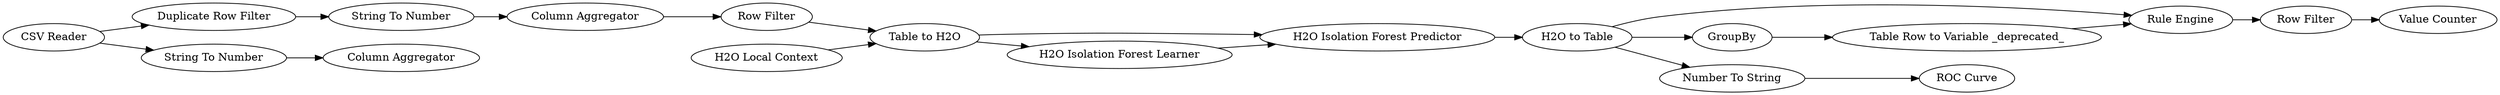 digraph {
	23 -> 40
	36 -> 30
	38 -> 36
	11 -> 23
	6 -> 17
	18 -> 6
	30 -> 39
	37 -> 38
	1 -> 37
	39 -> 18
	17 -> 9
	15 -> 11
	16 -> 39
	3 -> 25
	17 -> 19
	19 -> 20
	39 -> 6
	9 -> 15
	17 -> 11
	1 -> 3
	9 [label=GroupBy]
	18 [label="H2O Isolation Forest Learner"]
	17 [label="H2O to Table"]
	3 [label="String To Number"]
	19 [label="Number To String"]
	6 [label="H2O Isolation Forest Predictor"]
	15 [label="Table Row to Variable _deprecated_"]
	25 [label="Column Aggregator"]
	16 [label="H2O Local Context"]
	1 [label="CSV Reader"]
	11 [label="Rule Engine"]
	23 [label="Row Filter"]
	38 [label="String To Number"]
	20 [label="ROC Curve"]
	36 [label="Column Aggregator"]
	40 [label="Value Counter"]
	39 [label="Table to H2O"]
	30 [label="Row Filter"]
	37 [label="Duplicate Row Filter"]
	rankdir=LR
}
